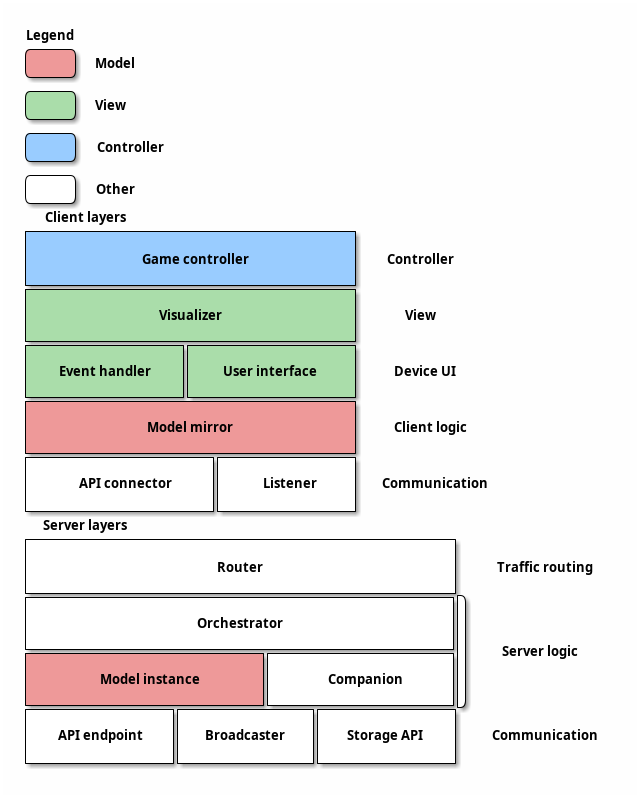@startditaa
'https://plantuml.com/ditaa

Legend
/----\
|cE99| Model
\----/
/----\
|cADA| View
\----/
/----\
|c9CF|Controller
\----/
/----\
|    | Other
\----/

Client layers
+--------------------------------+
|c9CF                            |
|         Game controller        | Controller
|                                |
+--------------------------------+
|cADA                            |
|           Visualizer           |    View
|                                |
+---------------+----------------+
|cADA           |cADA            |
| Event handler | User interface |  Device UI
|               |                |
+---------------+----------------+
|cE99                            |
|          Model mirror          | Client logic
|                                |
+------------------+-------------+
|                  |             |
|   API connector  |   Listener  | Communication
|                  |             |
+------------------+-------------+

Server layers
+------------------------------------------+
|                                          |
|                  Router                  | Traffic routing
|                                          |
+--------------------+---------------------+\
|                                          ||
|               Orchestrator               ||
|                                          ||
+-----------------------+------------------+| Server logic
|cE99                   |                  ||
|     Model instance    |     Companion    ||
|                       |                  ||
+--------------+--------+----+-------------+/
|              |             |             |
| API endpoint | Broadcaster | Storage API |  Communication
|              |             |             |
+--------------+-------------+-------------+

@endditaa